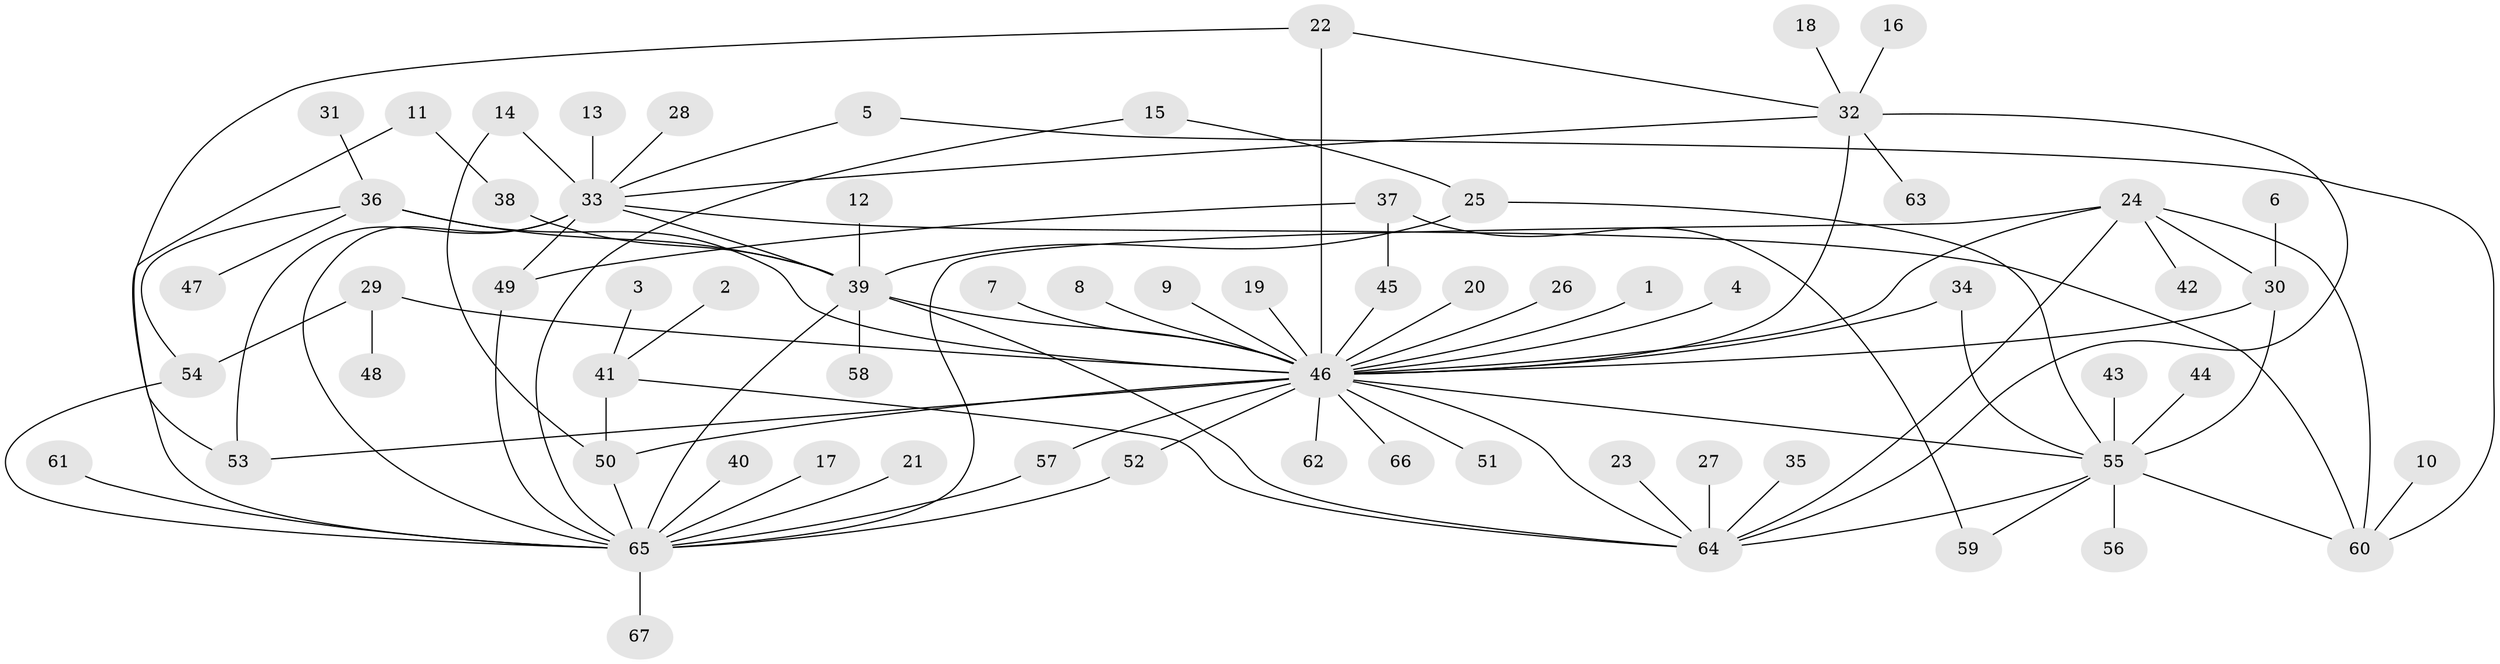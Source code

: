 // original degree distribution, {8: 0.015267175572519083, 1: 0.48854961832061067, 31: 0.007633587786259542, 2: 0.22137404580152673, 6: 0.022900763358778626, 17: 0.007633587786259542, 3: 0.12213740458015267, 7: 0.015267175572519083, 5: 0.061068702290076333, 4: 0.030534351145038167, 10: 0.007633587786259542}
// Generated by graph-tools (version 1.1) at 2025/50/03/09/25 03:50:00]
// undirected, 67 vertices, 96 edges
graph export_dot {
graph [start="1"]
  node [color=gray90,style=filled];
  1;
  2;
  3;
  4;
  5;
  6;
  7;
  8;
  9;
  10;
  11;
  12;
  13;
  14;
  15;
  16;
  17;
  18;
  19;
  20;
  21;
  22;
  23;
  24;
  25;
  26;
  27;
  28;
  29;
  30;
  31;
  32;
  33;
  34;
  35;
  36;
  37;
  38;
  39;
  40;
  41;
  42;
  43;
  44;
  45;
  46;
  47;
  48;
  49;
  50;
  51;
  52;
  53;
  54;
  55;
  56;
  57;
  58;
  59;
  60;
  61;
  62;
  63;
  64;
  65;
  66;
  67;
  1 -- 46 [weight=1.0];
  2 -- 41 [weight=1.0];
  3 -- 41 [weight=1.0];
  4 -- 46 [weight=1.0];
  5 -- 33 [weight=1.0];
  5 -- 60 [weight=1.0];
  6 -- 30 [weight=1.0];
  7 -- 46 [weight=1.0];
  8 -- 46 [weight=1.0];
  9 -- 46 [weight=1.0];
  10 -- 60 [weight=1.0];
  11 -- 38 [weight=1.0];
  11 -- 65 [weight=1.0];
  12 -- 39 [weight=1.0];
  13 -- 33 [weight=1.0];
  14 -- 33 [weight=1.0];
  14 -- 50 [weight=1.0];
  15 -- 25 [weight=1.0];
  15 -- 65 [weight=1.0];
  16 -- 32 [weight=1.0];
  17 -- 65 [weight=1.0];
  18 -- 32 [weight=1.0];
  19 -- 46 [weight=1.0];
  20 -- 46 [weight=1.0];
  21 -- 65 [weight=1.0];
  22 -- 32 [weight=1.0];
  22 -- 46 [weight=1.0];
  22 -- 53 [weight=1.0];
  23 -- 64 [weight=1.0];
  24 -- 30 [weight=1.0];
  24 -- 42 [weight=1.0];
  24 -- 46 [weight=1.0];
  24 -- 60 [weight=1.0];
  24 -- 64 [weight=1.0];
  24 -- 65 [weight=1.0];
  25 -- 39 [weight=1.0];
  25 -- 55 [weight=1.0];
  26 -- 46 [weight=1.0];
  27 -- 64 [weight=1.0];
  28 -- 33 [weight=1.0];
  29 -- 46 [weight=1.0];
  29 -- 48 [weight=1.0];
  29 -- 54 [weight=1.0];
  30 -- 46 [weight=1.0];
  30 -- 55 [weight=1.0];
  31 -- 36 [weight=1.0];
  32 -- 33 [weight=1.0];
  32 -- 46 [weight=1.0];
  32 -- 63 [weight=1.0];
  32 -- 64 [weight=1.0];
  33 -- 39 [weight=1.0];
  33 -- 49 [weight=1.0];
  33 -- 53 [weight=1.0];
  33 -- 60 [weight=1.0];
  33 -- 65 [weight=1.0];
  34 -- 46 [weight=1.0];
  34 -- 55 [weight=1.0];
  35 -- 64 [weight=1.0];
  36 -- 39 [weight=2.0];
  36 -- 46 [weight=2.0];
  36 -- 47 [weight=1.0];
  36 -- 54 [weight=1.0];
  37 -- 45 [weight=1.0];
  37 -- 49 [weight=1.0];
  37 -- 59 [weight=1.0];
  38 -- 39 [weight=1.0];
  39 -- 46 [weight=1.0];
  39 -- 58 [weight=1.0];
  39 -- 64 [weight=1.0];
  39 -- 65 [weight=1.0];
  40 -- 65 [weight=1.0];
  41 -- 50 [weight=1.0];
  41 -- 64 [weight=1.0];
  43 -- 55 [weight=1.0];
  44 -- 55 [weight=1.0];
  45 -- 46 [weight=2.0];
  46 -- 50 [weight=2.0];
  46 -- 51 [weight=1.0];
  46 -- 52 [weight=1.0];
  46 -- 53 [weight=1.0];
  46 -- 55 [weight=1.0];
  46 -- 57 [weight=1.0];
  46 -- 62 [weight=1.0];
  46 -- 64 [weight=1.0];
  46 -- 66 [weight=1.0];
  49 -- 65 [weight=1.0];
  50 -- 65 [weight=1.0];
  52 -- 65 [weight=1.0];
  54 -- 65 [weight=1.0];
  55 -- 56 [weight=1.0];
  55 -- 59 [weight=1.0];
  55 -- 60 [weight=1.0];
  55 -- 64 [weight=1.0];
  57 -- 65 [weight=1.0];
  61 -- 65 [weight=1.0];
  65 -- 67 [weight=1.0];
}

